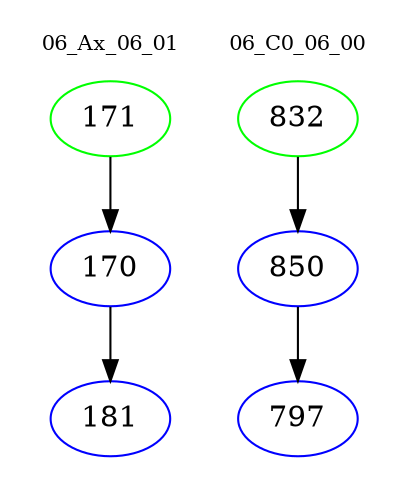 digraph{
subgraph cluster_0 {
color = white
label = "06_Ax_06_01";
fontsize=10;
T0_171 [label="171", color="green"]
T0_171 -> T0_170 [color="black"]
T0_170 [label="170", color="blue"]
T0_170 -> T0_181 [color="black"]
T0_181 [label="181", color="blue"]
}
subgraph cluster_1 {
color = white
label = "06_C0_06_00";
fontsize=10;
T1_832 [label="832", color="green"]
T1_832 -> T1_850 [color="black"]
T1_850 [label="850", color="blue"]
T1_850 -> T1_797 [color="black"]
T1_797 [label="797", color="blue"]
}
}
